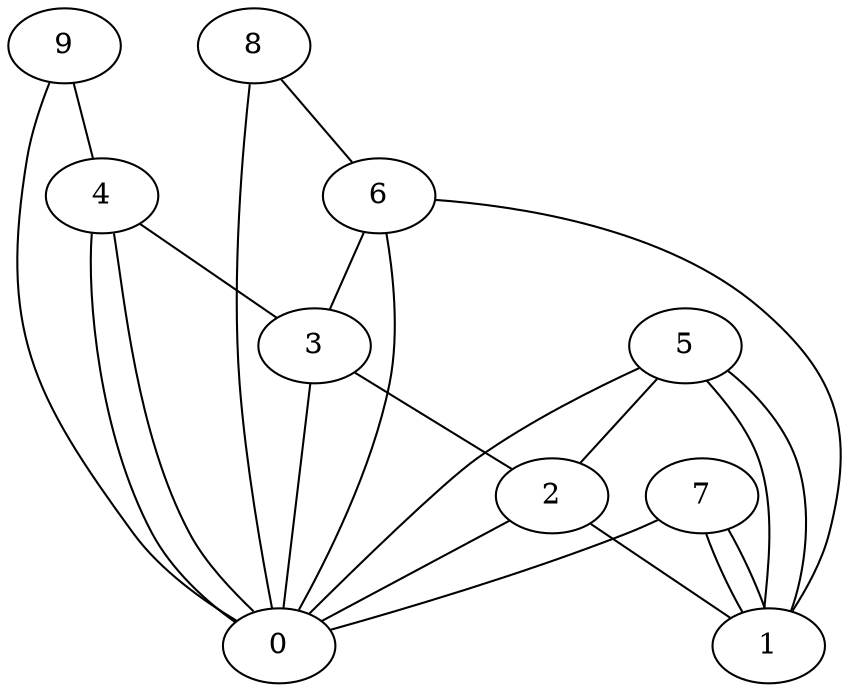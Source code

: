 graph G {
0;
1;
2;
3;
4;
5;
6;
7;
8;
9;
9--4 ;
9--0 ;
8--0 ;
8--6 ;
7--1 ;
7--0 ;
7--1 ;
6--3 ;
6--1 ;
6--0 ;
5--1 ;
5--1 ;
5--2 ;
5--0 ;
4--0 ;
4--0 ;
4--3 ;
3--2 ;
3--0 ;
2--0 ;
2--1 ;
}
